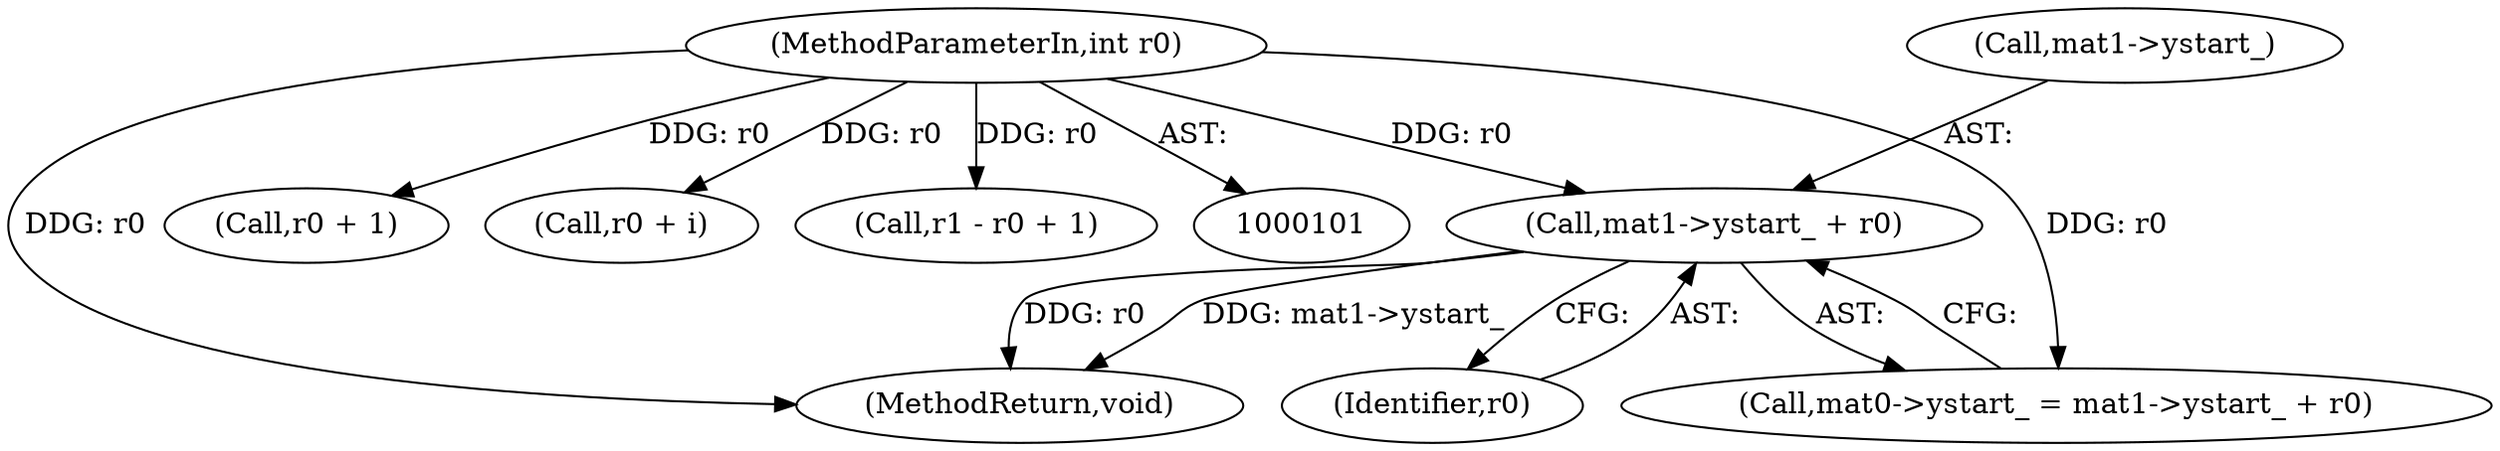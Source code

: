 digraph "0_jasper_d42b2388f7f8e0332c846675133acea151fc557a_17@pointer" {
"1000235" [label="(Call,mat1->ystart_ + r0)"];
"1000104" [label="(MethodParameterIn,int r0)"];
"1000236" [label="(Call,mat1->ystart_)"];
"1000162" [label="(Call,r0 + 1)"];
"1000104" [label="(MethodParameterIn,int r0)"];
"1000239" [label="(Identifier,r0)"];
"1000218" [label="(Call,r0 + i)"];
"1000235" [label="(Call,mat1->ystart_ + r0)"];
"1000160" [label="(Call,r1 - r0 + 1)"];
"1000231" [label="(Call,mat0->ystart_ = mat1->ystart_ + r0)"];
"1000262" [label="(MethodReturn,void)"];
"1000235" -> "1000231"  [label="AST: "];
"1000235" -> "1000239"  [label="CFG: "];
"1000236" -> "1000235"  [label="AST: "];
"1000239" -> "1000235"  [label="AST: "];
"1000231" -> "1000235"  [label="CFG: "];
"1000235" -> "1000262"  [label="DDG: mat1->ystart_"];
"1000235" -> "1000262"  [label="DDG: r0"];
"1000104" -> "1000235"  [label="DDG: r0"];
"1000104" -> "1000101"  [label="AST: "];
"1000104" -> "1000262"  [label="DDG: r0"];
"1000104" -> "1000160"  [label="DDG: r0"];
"1000104" -> "1000162"  [label="DDG: r0"];
"1000104" -> "1000218"  [label="DDG: r0"];
"1000104" -> "1000231"  [label="DDG: r0"];
}

